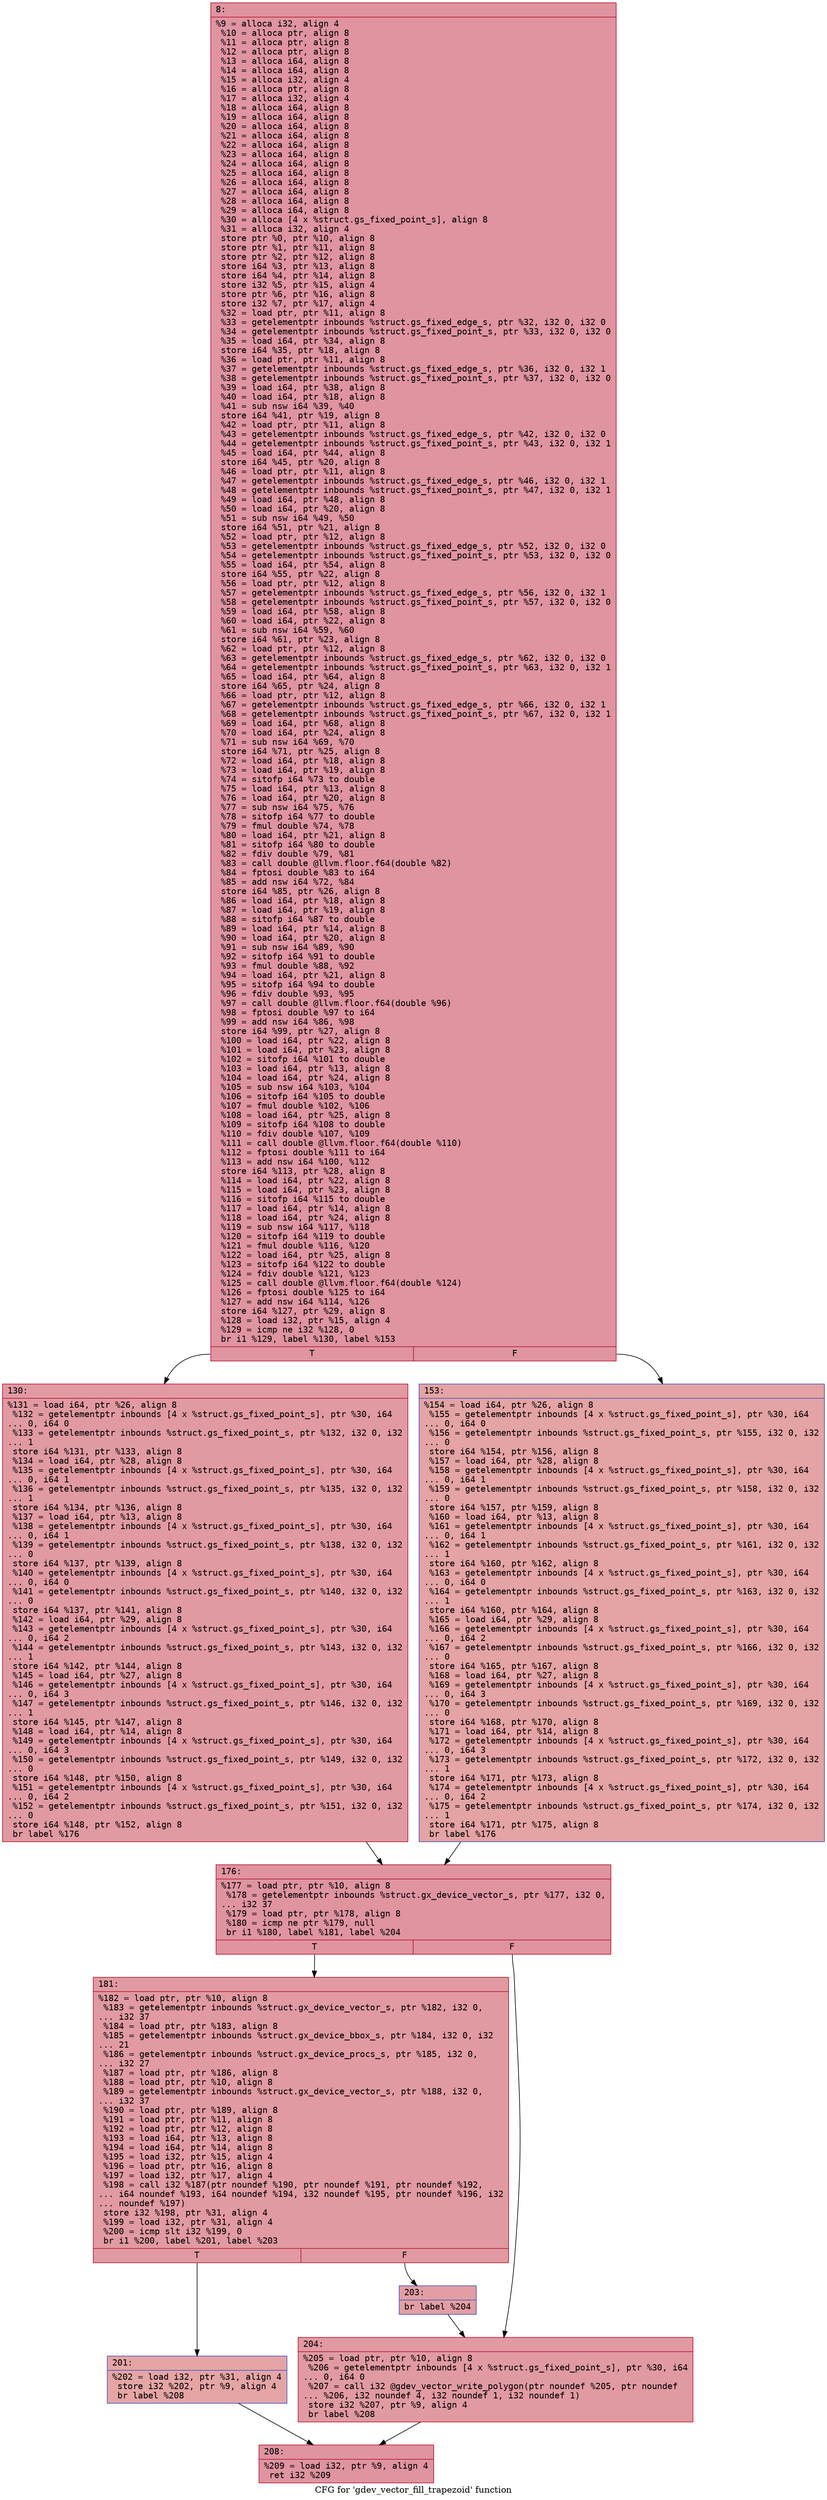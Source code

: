 digraph "CFG for 'gdev_vector_fill_trapezoid' function" {
	label="CFG for 'gdev_vector_fill_trapezoid' function";

	Node0x6000009c8550 [shape=record,color="#b70d28ff", style=filled, fillcolor="#b70d2870" fontname="Courier",label="{8:\l|  %9 = alloca i32, align 4\l  %10 = alloca ptr, align 8\l  %11 = alloca ptr, align 8\l  %12 = alloca ptr, align 8\l  %13 = alloca i64, align 8\l  %14 = alloca i64, align 8\l  %15 = alloca i32, align 4\l  %16 = alloca ptr, align 8\l  %17 = alloca i32, align 4\l  %18 = alloca i64, align 8\l  %19 = alloca i64, align 8\l  %20 = alloca i64, align 8\l  %21 = alloca i64, align 8\l  %22 = alloca i64, align 8\l  %23 = alloca i64, align 8\l  %24 = alloca i64, align 8\l  %25 = alloca i64, align 8\l  %26 = alloca i64, align 8\l  %27 = alloca i64, align 8\l  %28 = alloca i64, align 8\l  %29 = alloca i64, align 8\l  %30 = alloca [4 x %struct.gs_fixed_point_s], align 8\l  %31 = alloca i32, align 4\l  store ptr %0, ptr %10, align 8\l  store ptr %1, ptr %11, align 8\l  store ptr %2, ptr %12, align 8\l  store i64 %3, ptr %13, align 8\l  store i64 %4, ptr %14, align 8\l  store i32 %5, ptr %15, align 4\l  store ptr %6, ptr %16, align 8\l  store i32 %7, ptr %17, align 4\l  %32 = load ptr, ptr %11, align 8\l  %33 = getelementptr inbounds %struct.gs_fixed_edge_s, ptr %32, i32 0, i32 0\l  %34 = getelementptr inbounds %struct.gs_fixed_point_s, ptr %33, i32 0, i32 0\l  %35 = load i64, ptr %34, align 8\l  store i64 %35, ptr %18, align 8\l  %36 = load ptr, ptr %11, align 8\l  %37 = getelementptr inbounds %struct.gs_fixed_edge_s, ptr %36, i32 0, i32 1\l  %38 = getelementptr inbounds %struct.gs_fixed_point_s, ptr %37, i32 0, i32 0\l  %39 = load i64, ptr %38, align 8\l  %40 = load i64, ptr %18, align 8\l  %41 = sub nsw i64 %39, %40\l  store i64 %41, ptr %19, align 8\l  %42 = load ptr, ptr %11, align 8\l  %43 = getelementptr inbounds %struct.gs_fixed_edge_s, ptr %42, i32 0, i32 0\l  %44 = getelementptr inbounds %struct.gs_fixed_point_s, ptr %43, i32 0, i32 1\l  %45 = load i64, ptr %44, align 8\l  store i64 %45, ptr %20, align 8\l  %46 = load ptr, ptr %11, align 8\l  %47 = getelementptr inbounds %struct.gs_fixed_edge_s, ptr %46, i32 0, i32 1\l  %48 = getelementptr inbounds %struct.gs_fixed_point_s, ptr %47, i32 0, i32 1\l  %49 = load i64, ptr %48, align 8\l  %50 = load i64, ptr %20, align 8\l  %51 = sub nsw i64 %49, %50\l  store i64 %51, ptr %21, align 8\l  %52 = load ptr, ptr %12, align 8\l  %53 = getelementptr inbounds %struct.gs_fixed_edge_s, ptr %52, i32 0, i32 0\l  %54 = getelementptr inbounds %struct.gs_fixed_point_s, ptr %53, i32 0, i32 0\l  %55 = load i64, ptr %54, align 8\l  store i64 %55, ptr %22, align 8\l  %56 = load ptr, ptr %12, align 8\l  %57 = getelementptr inbounds %struct.gs_fixed_edge_s, ptr %56, i32 0, i32 1\l  %58 = getelementptr inbounds %struct.gs_fixed_point_s, ptr %57, i32 0, i32 0\l  %59 = load i64, ptr %58, align 8\l  %60 = load i64, ptr %22, align 8\l  %61 = sub nsw i64 %59, %60\l  store i64 %61, ptr %23, align 8\l  %62 = load ptr, ptr %12, align 8\l  %63 = getelementptr inbounds %struct.gs_fixed_edge_s, ptr %62, i32 0, i32 0\l  %64 = getelementptr inbounds %struct.gs_fixed_point_s, ptr %63, i32 0, i32 1\l  %65 = load i64, ptr %64, align 8\l  store i64 %65, ptr %24, align 8\l  %66 = load ptr, ptr %12, align 8\l  %67 = getelementptr inbounds %struct.gs_fixed_edge_s, ptr %66, i32 0, i32 1\l  %68 = getelementptr inbounds %struct.gs_fixed_point_s, ptr %67, i32 0, i32 1\l  %69 = load i64, ptr %68, align 8\l  %70 = load i64, ptr %24, align 8\l  %71 = sub nsw i64 %69, %70\l  store i64 %71, ptr %25, align 8\l  %72 = load i64, ptr %18, align 8\l  %73 = load i64, ptr %19, align 8\l  %74 = sitofp i64 %73 to double\l  %75 = load i64, ptr %13, align 8\l  %76 = load i64, ptr %20, align 8\l  %77 = sub nsw i64 %75, %76\l  %78 = sitofp i64 %77 to double\l  %79 = fmul double %74, %78\l  %80 = load i64, ptr %21, align 8\l  %81 = sitofp i64 %80 to double\l  %82 = fdiv double %79, %81\l  %83 = call double @llvm.floor.f64(double %82)\l  %84 = fptosi double %83 to i64\l  %85 = add nsw i64 %72, %84\l  store i64 %85, ptr %26, align 8\l  %86 = load i64, ptr %18, align 8\l  %87 = load i64, ptr %19, align 8\l  %88 = sitofp i64 %87 to double\l  %89 = load i64, ptr %14, align 8\l  %90 = load i64, ptr %20, align 8\l  %91 = sub nsw i64 %89, %90\l  %92 = sitofp i64 %91 to double\l  %93 = fmul double %88, %92\l  %94 = load i64, ptr %21, align 8\l  %95 = sitofp i64 %94 to double\l  %96 = fdiv double %93, %95\l  %97 = call double @llvm.floor.f64(double %96)\l  %98 = fptosi double %97 to i64\l  %99 = add nsw i64 %86, %98\l  store i64 %99, ptr %27, align 8\l  %100 = load i64, ptr %22, align 8\l  %101 = load i64, ptr %23, align 8\l  %102 = sitofp i64 %101 to double\l  %103 = load i64, ptr %13, align 8\l  %104 = load i64, ptr %24, align 8\l  %105 = sub nsw i64 %103, %104\l  %106 = sitofp i64 %105 to double\l  %107 = fmul double %102, %106\l  %108 = load i64, ptr %25, align 8\l  %109 = sitofp i64 %108 to double\l  %110 = fdiv double %107, %109\l  %111 = call double @llvm.floor.f64(double %110)\l  %112 = fptosi double %111 to i64\l  %113 = add nsw i64 %100, %112\l  store i64 %113, ptr %28, align 8\l  %114 = load i64, ptr %22, align 8\l  %115 = load i64, ptr %23, align 8\l  %116 = sitofp i64 %115 to double\l  %117 = load i64, ptr %14, align 8\l  %118 = load i64, ptr %24, align 8\l  %119 = sub nsw i64 %117, %118\l  %120 = sitofp i64 %119 to double\l  %121 = fmul double %116, %120\l  %122 = load i64, ptr %25, align 8\l  %123 = sitofp i64 %122 to double\l  %124 = fdiv double %121, %123\l  %125 = call double @llvm.floor.f64(double %124)\l  %126 = fptosi double %125 to i64\l  %127 = add nsw i64 %114, %126\l  store i64 %127, ptr %29, align 8\l  %128 = load i32, ptr %15, align 4\l  %129 = icmp ne i32 %128, 0\l  br i1 %129, label %130, label %153\l|{<s0>T|<s1>F}}"];
	Node0x6000009c8550:s0 -> Node0x6000009c85a0[tooltip="8 -> 130\nProbability 62.50%" ];
	Node0x6000009c8550:s1 -> Node0x6000009c85f0[tooltip="8 -> 153\nProbability 37.50%" ];
	Node0x6000009c85a0 [shape=record,color="#b70d28ff", style=filled, fillcolor="#bb1b2c70" fontname="Courier",label="{130:\l|  %131 = load i64, ptr %26, align 8\l  %132 = getelementptr inbounds [4 x %struct.gs_fixed_point_s], ptr %30, i64\l... 0, i64 0\l  %133 = getelementptr inbounds %struct.gs_fixed_point_s, ptr %132, i32 0, i32\l... 1\l  store i64 %131, ptr %133, align 8\l  %134 = load i64, ptr %28, align 8\l  %135 = getelementptr inbounds [4 x %struct.gs_fixed_point_s], ptr %30, i64\l... 0, i64 1\l  %136 = getelementptr inbounds %struct.gs_fixed_point_s, ptr %135, i32 0, i32\l... 1\l  store i64 %134, ptr %136, align 8\l  %137 = load i64, ptr %13, align 8\l  %138 = getelementptr inbounds [4 x %struct.gs_fixed_point_s], ptr %30, i64\l... 0, i64 1\l  %139 = getelementptr inbounds %struct.gs_fixed_point_s, ptr %138, i32 0, i32\l... 0\l  store i64 %137, ptr %139, align 8\l  %140 = getelementptr inbounds [4 x %struct.gs_fixed_point_s], ptr %30, i64\l... 0, i64 0\l  %141 = getelementptr inbounds %struct.gs_fixed_point_s, ptr %140, i32 0, i32\l... 0\l  store i64 %137, ptr %141, align 8\l  %142 = load i64, ptr %29, align 8\l  %143 = getelementptr inbounds [4 x %struct.gs_fixed_point_s], ptr %30, i64\l... 0, i64 2\l  %144 = getelementptr inbounds %struct.gs_fixed_point_s, ptr %143, i32 0, i32\l... 1\l  store i64 %142, ptr %144, align 8\l  %145 = load i64, ptr %27, align 8\l  %146 = getelementptr inbounds [4 x %struct.gs_fixed_point_s], ptr %30, i64\l... 0, i64 3\l  %147 = getelementptr inbounds %struct.gs_fixed_point_s, ptr %146, i32 0, i32\l... 1\l  store i64 %145, ptr %147, align 8\l  %148 = load i64, ptr %14, align 8\l  %149 = getelementptr inbounds [4 x %struct.gs_fixed_point_s], ptr %30, i64\l... 0, i64 3\l  %150 = getelementptr inbounds %struct.gs_fixed_point_s, ptr %149, i32 0, i32\l... 0\l  store i64 %148, ptr %150, align 8\l  %151 = getelementptr inbounds [4 x %struct.gs_fixed_point_s], ptr %30, i64\l... 0, i64 2\l  %152 = getelementptr inbounds %struct.gs_fixed_point_s, ptr %151, i32 0, i32\l... 0\l  store i64 %148, ptr %152, align 8\l  br label %176\l}"];
	Node0x6000009c85a0 -> Node0x6000009c8640[tooltip="130 -> 176\nProbability 100.00%" ];
	Node0x6000009c85f0 [shape=record,color="#3d50c3ff", style=filled, fillcolor="#c32e3170" fontname="Courier",label="{153:\l|  %154 = load i64, ptr %26, align 8\l  %155 = getelementptr inbounds [4 x %struct.gs_fixed_point_s], ptr %30, i64\l... 0, i64 0\l  %156 = getelementptr inbounds %struct.gs_fixed_point_s, ptr %155, i32 0, i32\l... 0\l  store i64 %154, ptr %156, align 8\l  %157 = load i64, ptr %28, align 8\l  %158 = getelementptr inbounds [4 x %struct.gs_fixed_point_s], ptr %30, i64\l... 0, i64 1\l  %159 = getelementptr inbounds %struct.gs_fixed_point_s, ptr %158, i32 0, i32\l... 0\l  store i64 %157, ptr %159, align 8\l  %160 = load i64, ptr %13, align 8\l  %161 = getelementptr inbounds [4 x %struct.gs_fixed_point_s], ptr %30, i64\l... 0, i64 1\l  %162 = getelementptr inbounds %struct.gs_fixed_point_s, ptr %161, i32 0, i32\l... 1\l  store i64 %160, ptr %162, align 8\l  %163 = getelementptr inbounds [4 x %struct.gs_fixed_point_s], ptr %30, i64\l... 0, i64 0\l  %164 = getelementptr inbounds %struct.gs_fixed_point_s, ptr %163, i32 0, i32\l... 1\l  store i64 %160, ptr %164, align 8\l  %165 = load i64, ptr %29, align 8\l  %166 = getelementptr inbounds [4 x %struct.gs_fixed_point_s], ptr %30, i64\l... 0, i64 2\l  %167 = getelementptr inbounds %struct.gs_fixed_point_s, ptr %166, i32 0, i32\l... 0\l  store i64 %165, ptr %167, align 8\l  %168 = load i64, ptr %27, align 8\l  %169 = getelementptr inbounds [4 x %struct.gs_fixed_point_s], ptr %30, i64\l... 0, i64 3\l  %170 = getelementptr inbounds %struct.gs_fixed_point_s, ptr %169, i32 0, i32\l... 0\l  store i64 %168, ptr %170, align 8\l  %171 = load i64, ptr %14, align 8\l  %172 = getelementptr inbounds [4 x %struct.gs_fixed_point_s], ptr %30, i64\l... 0, i64 3\l  %173 = getelementptr inbounds %struct.gs_fixed_point_s, ptr %172, i32 0, i32\l... 1\l  store i64 %171, ptr %173, align 8\l  %174 = getelementptr inbounds [4 x %struct.gs_fixed_point_s], ptr %30, i64\l... 0, i64 2\l  %175 = getelementptr inbounds %struct.gs_fixed_point_s, ptr %174, i32 0, i32\l... 1\l  store i64 %171, ptr %175, align 8\l  br label %176\l}"];
	Node0x6000009c85f0 -> Node0x6000009c8640[tooltip="153 -> 176\nProbability 100.00%" ];
	Node0x6000009c8640 [shape=record,color="#b70d28ff", style=filled, fillcolor="#b70d2870" fontname="Courier",label="{176:\l|  %177 = load ptr, ptr %10, align 8\l  %178 = getelementptr inbounds %struct.gx_device_vector_s, ptr %177, i32 0,\l... i32 37\l  %179 = load ptr, ptr %178, align 8\l  %180 = icmp ne ptr %179, null\l  br i1 %180, label %181, label %204\l|{<s0>T|<s1>F}}"];
	Node0x6000009c8640:s0 -> Node0x6000009c8690[tooltip="176 -> 181\nProbability 62.50%" ];
	Node0x6000009c8640:s1 -> Node0x6000009c8780[tooltip="176 -> 204\nProbability 37.50%" ];
	Node0x6000009c8690 [shape=record,color="#b70d28ff", style=filled, fillcolor="#bb1b2c70" fontname="Courier",label="{181:\l|  %182 = load ptr, ptr %10, align 8\l  %183 = getelementptr inbounds %struct.gx_device_vector_s, ptr %182, i32 0,\l... i32 37\l  %184 = load ptr, ptr %183, align 8\l  %185 = getelementptr inbounds %struct.gx_device_bbox_s, ptr %184, i32 0, i32\l... 21\l  %186 = getelementptr inbounds %struct.gx_device_procs_s, ptr %185, i32 0,\l... i32 27\l  %187 = load ptr, ptr %186, align 8\l  %188 = load ptr, ptr %10, align 8\l  %189 = getelementptr inbounds %struct.gx_device_vector_s, ptr %188, i32 0,\l... i32 37\l  %190 = load ptr, ptr %189, align 8\l  %191 = load ptr, ptr %11, align 8\l  %192 = load ptr, ptr %12, align 8\l  %193 = load i64, ptr %13, align 8\l  %194 = load i64, ptr %14, align 8\l  %195 = load i32, ptr %15, align 4\l  %196 = load ptr, ptr %16, align 8\l  %197 = load i32, ptr %17, align 4\l  %198 = call i32 %187(ptr noundef %190, ptr noundef %191, ptr noundef %192,\l... i64 noundef %193, i64 noundef %194, i32 noundef %195, ptr noundef %196, i32\l... noundef %197)\l  store i32 %198, ptr %31, align 4\l  %199 = load i32, ptr %31, align 4\l  %200 = icmp slt i32 %199, 0\l  br i1 %200, label %201, label %203\l|{<s0>T|<s1>F}}"];
	Node0x6000009c8690:s0 -> Node0x6000009c86e0[tooltip="181 -> 201\nProbability 37.50%" ];
	Node0x6000009c8690:s1 -> Node0x6000009c8730[tooltip="181 -> 203\nProbability 62.50%" ];
	Node0x6000009c86e0 [shape=record,color="#3d50c3ff", style=filled, fillcolor="#c5333470" fontname="Courier",label="{201:\l|  %202 = load i32, ptr %31, align 4\l  store i32 %202, ptr %9, align 4\l  br label %208\l}"];
	Node0x6000009c86e0 -> Node0x6000009c87d0[tooltip="201 -> 208\nProbability 100.00%" ];
	Node0x6000009c8730 [shape=record,color="#3d50c3ff", style=filled, fillcolor="#be242e70" fontname="Courier",label="{203:\l|  br label %204\l}"];
	Node0x6000009c8730 -> Node0x6000009c8780[tooltip="203 -> 204\nProbability 100.00%" ];
	Node0x6000009c8780 [shape=record,color="#b70d28ff", style=filled, fillcolor="#bb1b2c70" fontname="Courier",label="{204:\l|  %205 = load ptr, ptr %10, align 8\l  %206 = getelementptr inbounds [4 x %struct.gs_fixed_point_s], ptr %30, i64\l... 0, i64 0\l  %207 = call i32 @gdev_vector_write_polygon(ptr noundef %205, ptr noundef\l... %206, i32 noundef 4, i32 noundef 1, i32 noundef 1)\l  store i32 %207, ptr %9, align 4\l  br label %208\l}"];
	Node0x6000009c8780 -> Node0x6000009c87d0[tooltip="204 -> 208\nProbability 100.00%" ];
	Node0x6000009c87d0 [shape=record,color="#b70d28ff", style=filled, fillcolor="#b70d2870" fontname="Courier",label="{208:\l|  %209 = load i32, ptr %9, align 4\l  ret i32 %209\l}"];
}
